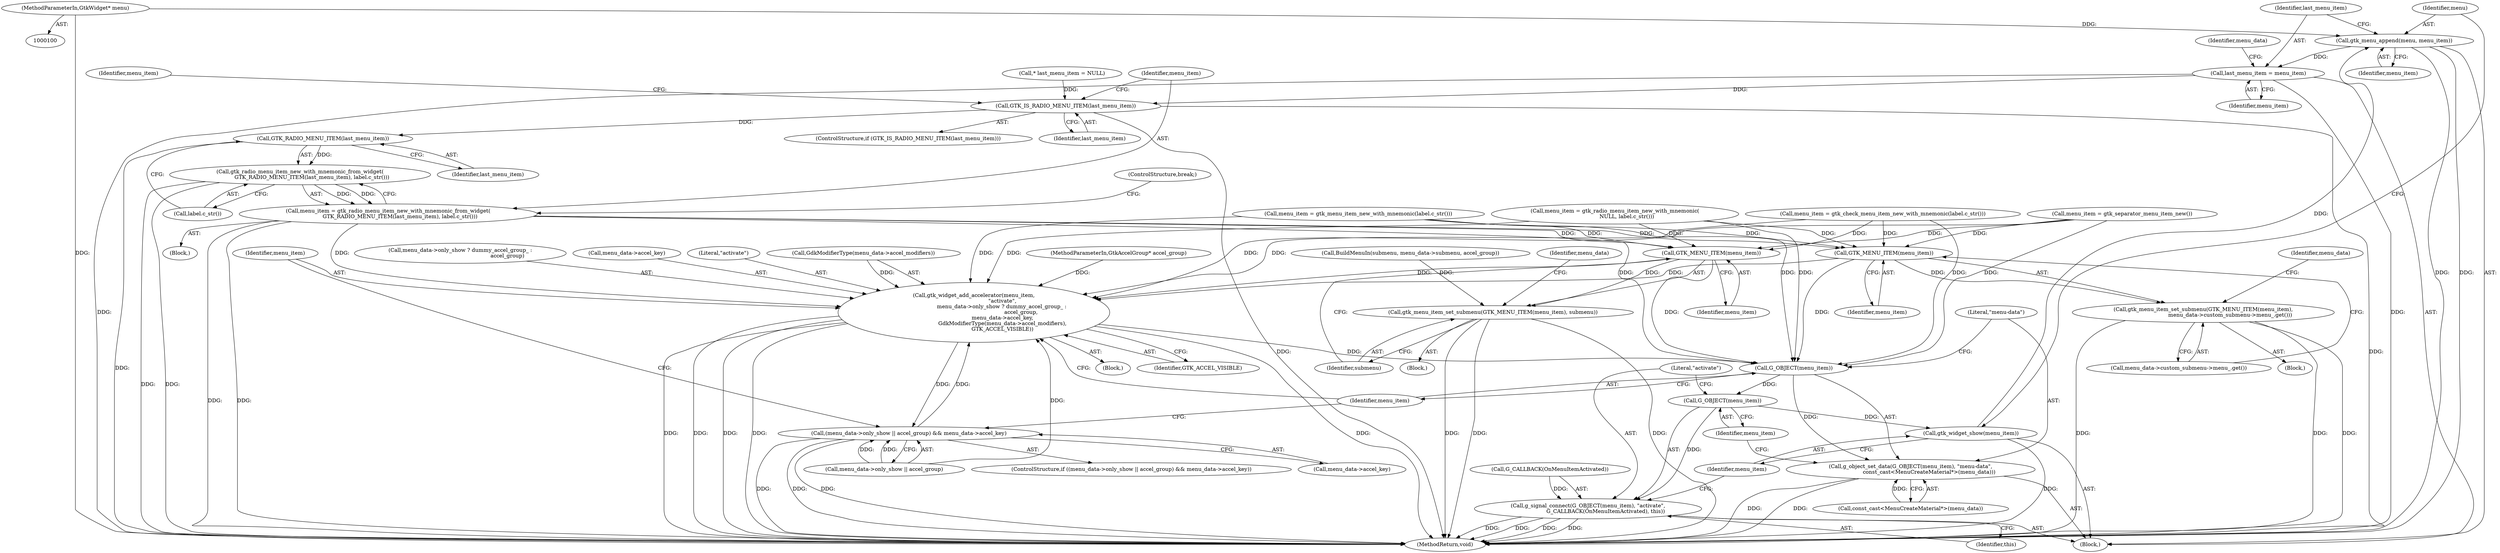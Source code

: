 digraph "0_Chrome_3290c948762c47292fb388de8318859ee22b6688@pointer" {
"1000101" [label="(MethodParameterIn,GtkWidget* menu)"];
"1000290" [label="(Call,gtk_menu_append(menu, menu_item))"];
"1000293" [label="(Call,last_menu_item = menu_item)"];
"1000178" [label="(Call,GTK_IS_RADIO_MENU_ITEM(last_menu_item))"];
"1000184" [label="(Call,GTK_RADIO_MENU_ITEM(last_menu_item))"];
"1000183" [label="(Call,gtk_radio_menu_item_new_with_mnemonic_from_widget(\n              GTK_RADIO_MENU_ITEM(last_menu_item), label.c_str()))"];
"1000181" [label="(Call,menu_item = gtk_radio_menu_item_new_with_mnemonic_from_widget(\n              GTK_RADIO_MENU_ITEM(last_menu_item), label.c_str()))"];
"1000229" [label="(Call,GTK_MENU_ITEM(menu_item))"];
"1000228" [label="(Call,gtk_menu_item_set_submenu(GTK_MENU_ITEM(menu_item), submenu))"];
"1000257" [label="(Call,gtk_widget_add_accelerator(menu_item,\n                                  \"activate\",\n                                 menu_data->only_show ? dummy_accel_group_ :\n                                                        accel_group,\n                                  menu_data->accel_key,\n                                  GdkModifierType(menu_data->accel_modifiers),\n                                  GTK_ACCEL_VISIBLE))"];
"1000247" [label="(Call,(menu_data->only_show || accel_group) && menu_data->accel_key)"];
"1000275" [label="(Call,G_OBJECT(menu_item))"];
"1000274" [label="(Call,g_object_set_data(G_OBJECT(menu_item), \"menu-data\",\n                      const_cast<MenuCreateMaterial*>(menu_data)))"];
"1000282" [label="(Call,G_OBJECT(menu_item))"];
"1000281" [label="(Call,g_signal_connect(G_OBJECT(menu_item), \"activate\",\n                     G_CALLBACK(OnMenuItemActivated), this))"];
"1000288" [label="(Call,gtk_widget_show(menu_item))"];
"1000239" [label="(Call,GTK_MENU_ITEM(menu_item))"];
"1000238" [label="(Call,gtk_menu_item_set_submenu(GTK_MENU_ITEM(menu_item),\n                                menu_data->custom_submenu->menu_.get()))"];
"1000208" [label="(Call,menu_item = gtk_menu_item_new_with_mnemonic(label.c_str()))"];
"1000177" [label="(ControlStructure,if (GTK_IS_RADIO_MENU_ITEM(last_menu_item)))"];
"1000189" [label="(Call,menu_item = gtk_radio_menu_item_new_with_mnemonic(\n              NULL, label.c_str()))"];
"1000278" [label="(Call,const_cast<MenuCreateMaterial*>(menu_data))"];
"1000283" [label="(Identifier,menu_item)"];
"1000183" [label="(Call,gtk_radio_menu_item_new_with_mnemonic_from_widget(\n              GTK_RADIO_MENU_ITEM(last_menu_item), label.c_str()))"];
"1000230" [label="(Identifier,menu_item)"];
"1000222" [label="(Call,BuildMenuIn(submenu, menu_data->submenu, accel_group))"];
"1000257" [label="(Call,gtk_widget_add_accelerator(menu_item,\n                                  \"activate\",\n                                 menu_data->only_show ? dummy_accel_group_ :\n                                                        accel_group,\n                                  menu_data->accel_key,\n                                  GdkModifierType(menu_data->accel_modifiers),\n                                  GTK_ACCEL_VISIBLE))"];
"1000241" [label="(Call,menu_data->custom_submenu->menu_.get())"];
"1000294" [label="(Identifier,last_menu_item)"];
"1000295" [label="(Identifier,menu_item)"];
"1000291" [label="(Identifier,menu)"];
"1000276" [label="(Identifier,menu_item)"];
"1000237" [label="(Block,)"];
"1000244" [label="(Identifier,menu_data)"];
"1000190" [label="(Identifier,menu_item)"];
"1000247" [label="(Call,(menu_data->only_show || accel_group) && menu_data->accel_key)"];
"1000116" [label="(Identifier,menu_data)"];
"1000117" [label="(Block,)"];
"1000288" [label="(Call,gtk_widget_show(menu_item))"];
"1000256" [label="(Block,)"];
"1000217" [label="(Block,)"];
"1000240" [label="(Identifier,menu_item)"];
"1000296" [label="(MethodReturn,void)"];
"1000103" [label="(MethodParameterIn,GtkAccelGroup* accel_group)"];
"1000179" [label="(Identifier,last_menu_item)"];
"1000250" [label="(Identifier,menu_data)"];
"1000246" [label="(ControlStructure,if ((menu_data->only_show || accel_group) && menu_data->accel_key))"];
"1000239" [label="(Call,GTK_MENU_ITEM(menu_item))"];
"1000260" [label="(Call,menu_data->only_show ? dummy_accel_group_ :\n                                                        accel_group)"];
"1000275" [label="(Call,G_OBJECT(menu_item))"];
"1000273" [label="(Identifier,GTK_ACCEL_VISIBLE)"];
"1000285" [label="(Call,G_CALLBACK(OnMenuItemActivated))"];
"1000293" [label="(Call,last_menu_item = menu_item)"];
"1000231" [label="(Identifier,submenu)"];
"1000182" [label="(Identifier,menu_item)"];
"1000281" [label="(Call,g_signal_connect(G_OBJECT(menu_item), \"activate\",\n                     G_CALLBACK(OnMenuItemActivated), this))"];
"1000238" [label="(Call,gtk_menu_item_set_submenu(GTK_MENU_ITEM(menu_item),\n                                menu_data->custom_submenu->menu_.get()))"];
"1000277" [label="(Literal,\"menu-data\")"];
"1000194" [label="(ControlStructure,break;)"];
"1000282" [label="(Call,G_OBJECT(menu_item))"];
"1000289" [label="(Identifier,menu_item)"];
"1000274" [label="(Call,g_object_set_data(G_OBJECT(menu_item), \"menu-data\",\n                      const_cast<MenuCreateMaterial*>(menu_data)))"];
"1000180" [label="(Block,)"];
"1000101" [label="(MethodParameterIn,GtkWidget* menu)"];
"1000181" [label="(Call,menu_item = gtk_radio_menu_item_new_with_mnemonic_from_widget(\n              GTK_RADIO_MENU_ITEM(last_menu_item), label.c_str()))"];
"1000228" [label="(Call,gtk_menu_item_set_submenu(GTK_MENU_ITEM(menu_item), submenu))"];
"1000258" [label="(Identifier,menu_item)"];
"1000266" [label="(Call,menu_data->accel_key)"];
"1000269" [label="(Call,GdkModifierType(menu_data->accel_modifiers))"];
"1000284" [label="(Literal,\"activate\")"];
"1000196" [label="(Call,menu_item = gtk_check_menu_item_new_with_mnemonic(label.c_str()))"];
"1000287" [label="(Identifier,this)"];
"1000178" [label="(Call,GTK_IS_RADIO_MENU_ITEM(last_menu_item))"];
"1000106" [label="(Call,* last_menu_item = NULL)"];
"1000202" [label="(Call,menu_item = gtk_separator_menu_item_new())"];
"1000253" [label="(Call,menu_data->accel_key)"];
"1000185" [label="(Identifier,last_menu_item)"];
"1000290" [label="(Call,gtk_menu_append(menu, menu_item))"];
"1000259" [label="(Literal,\"activate\")"];
"1000184" [label="(Call,GTK_RADIO_MENU_ITEM(last_menu_item))"];
"1000248" [label="(Call,menu_data->only_show || accel_group)"];
"1000186" [label="(Call,label.c_str())"];
"1000292" [label="(Identifier,menu_item)"];
"1000229" [label="(Call,GTK_MENU_ITEM(menu_item))"];
"1000101" -> "1000100"  [label="AST: "];
"1000101" -> "1000296"  [label="DDG: "];
"1000101" -> "1000290"  [label="DDG: "];
"1000290" -> "1000117"  [label="AST: "];
"1000290" -> "1000292"  [label="CFG: "];
"1000291" -> "1000290"  [label="AST: "];
"1000292" -> "1000290"  [label="AST: "];
"1000294" -> "1000290"  [label="CFG: "];
"1000290" -> "1000296"  [label="DDG: "];
"1000290" -> "1000296"  [label="DDG: "];
"1000288" -> "1000290"  [label="DDG: "];
"1000290" -> "1000293"  [label="DDG: "];
"1000293" -> "1000117"  [label="AST: "];
"1000293" -> "1000295"  [label="CFG: "];
"1000294" -> "1000293"  [label="AST: "];
"1000295" -> "1000293"  [label="AST: "];
"1000116" -> "1000293"  [label="CFG: "];
"1000293" -> "1000296"  [label="DDG: "];
"1000293" -> "1000296"  [label="DDG: "];
"1000293" -> "1000178"  [label="DDG: "];
"1000178" -> "1000177"  [label="AST: "];
"1000178" -> "1000179"  [label="CFG: "];
"1000179" -> "1000178"  [label="AST: "];
"1000182" -> "1000178"  [label="CFG: "];
"1000190" -> "1000178"  [label="CFG: "];
"1000178" -> "1000296"  [label="DDG: "];
"1000178" -> "1000296"  [label="DDG: "];
"1000106" -> "1000178"  [label="DDG: "];
"1000178" -> "1000184"  [label="DDG: "];
"1000184" -> "1000183"  [label="AST: "];
"1000184" -> "1000185"  [label="CFG: "];
"1000185" -> "1000184"  [label="AST: "];
"1000186" -> "1000184"  [label="CFG: "];
"1000184" -> "1000296"  [label="DDG: "];
"1000184" -> "1000183"  [label="DDG: "];
"1000183" -> "1000181"  [label="AST: "];
"1000183" -> "1000186"  [label="CFG: "];
"1000186" -> "1000183"  [label="AST: "];
"1000181" -> "1000183"  [label="CFG: "];
"1000183" -> "1000296"  [label="DDG: "];
"1000183" -> "1000296"  [label="DDG: "];
"1000183" -> "1000181"  [label="DDG: "];
"1000183" -> "1000181"  [label="DDG: "];
"1000181" -> "1000180"  [label="AST: "];
"1000182" -> "1000181"  [label="AST: "];
"1000194" -> "1000181"  [label="CFG: "];
"1000181" -> "1000296"  [label="DDG: "];
"1000181" -> "1000296"  [label="DDG: "];
"1000181" -> "1000229"  [label="DDG: "];
"1000181" -> "1000239"  [label="DDG: "];
"1000181" -> "1000257"  [label="DDG: "];
"1000181" -> "1000275"  [label="DDG: "];
"1000229" -> "1000228"  [label="AST: "];
"1000229" -> "1000230"  [label="CFG: "];
"1000230" -> "1000229"  [label="AST: "];
"1000231" -> "1000229"  [label="CFG: "];
"1000229" -> "1000228"  [label="DDG: "];
"1000208" -> "1000229"  [label="DDG: "];
"1000189" -> "1000229"  [label="DDG: "];
"1000202" -> "1000229"  [label="DDG: "];
"1000196" -> "1000229"  [label="DDG: "];
"1000229" -> "1000257"  [label="DDG: "];
"1000229" -> "1000275"  [label="DDG: "];
"1000228" -> "1000217"  [label="AST: "];
"1000228" -> "1000231"  [label="CFG: "];
"1000231" -> "1000228"  [label="AST: "];
"1000250" -> "1000228"  [label="CFG: "];
"1000228" -> "1000296"  [label="DDG: "];
"1000228" -> "1000296"  [label="DDG: "];
"1000228" -> "1000296"  [label="DDG: "];
"1000222" -> "1000228"  [label="DDG: "];
"1000257" -> "1000256"  [label="AST: "];
"1000257" -> "1000273"  [label="CFG: "];
"1000258" -> "1000257"  [label="AST: "];
"1000259" -> "1000257"  [label="AST: "];
"1000260" -> "1000257"  [label="AST: "];
"1000266" -> "1000257"  [label="AST: "];
"1000269" -> "1000257"  [label="AST: "];
"1000273" -> "1000257"  [label="AST: "];
"1000276" -> "1000257"  [label="CFG: "];
"1000257" -> "1000296"  [label="DDG: "];
"1000257" -> "1000296"  [label="DDG: "];
"1000257" -> "1000296"  [label="DDG: "];
"1000257" -> "1000296"  [label="DDG: "];
"1000257" -> "1000296"  [label="DDG: "];
"1000257" -> "1000247"  [label="DDG: "];
"1000208" -> "1000257"  [label="DDG: "];
"1000189" -> "1000257"  [label="DDG: "];
"1000239" -> "1000257"  [label="DDG: "];
"1000202" -> "1000257"  [label="DDG: "];
"1000196" -> "1000257"  [label="DDG: "];
"1000248" -> "1000257"  [label="DDG: "];
"1000103" -> "1000257"  [label="DDG: "];
"1000247" -> "1000257"  [label="DDG: "];
"1000269" -> "1000257"  [label="DDG: "];
"1000257" -> "1000275"  [label="DDG: "];
"1000247" -> "1000246"  [label="AST: "];
"1000247" -> "1000248"  [label="CFG: "];
"1000247" -> "1000253"  [label="CFG: "];
"1000248" -> "1000247"  [label="AST: "];
"1000253" -> "1000247"  [label="AST: "];
"1000258" -> "1000247"  [label="CFG: "];
"1000276" -> "1000247"  [label="CFG: "];
"1000247" -> "1000296"  [label="DDG: "];
"1000247" -> "1000296"  [label="DDG: "];
"1000247" -> "1000296"  [label="DDG: "];
"1000248" -> "1000247"  [label="DDG: "];
"1000248" -> "1000247"  [label="DDG: "];
"1000275" -> "1000274"  [label="AST: "];
"1000275" -> "1000276"  [label="CFG: "];
"1000276" -> "1000275"  [label="AST: "];
"1000277" -> "1000275"  [label="CFG: "];
"1000275" -> "1000274"  [label="DDG: "];
"1000208" -> "1000275"  [label="DDG: "];
"1000189" -> "1000275"  [label="DDG: "];
"1000239" -> "1000275"  [label="DDG: "];
"1000202" -> "1000275"  [label="DDG: "];
"1000196" -> "1000275"  [label="DDG: "];
"1000275" -> "1000282"  [label="DDG: "];
"1000274" -> "1000117"  [label="AST: "];
"1000274" -> "1000278"  [label="CFG: "];
"1000277" -> "1000274"  [label="AST: "];
"1000278" -> "1000274"  [label="AST: "];
"1000283" -> "1000274"  [label="CFG: "];
"1000274" -> "1000296"  [label="DDG: "];
"1000274" -> "1000296"  [label="DDG: "];
"1000278" -> "1000274"  [label="DDG: "];
"1000282" -> "1000281"  [label="AST: "];
"1000282" -> "1000283"  [label="CFG: "];
"1000283" -> "1000282"  [label="AST: "];
"1000284" -> "1000282"  [label="CFG: "];
"1000282" -> "1000281"  [label="DDG: "];
"1000282" -> "1000288"  [label="DDG: "];
"1000281" -> "1000117"  [label="AST: "];
"1000281" -> "1000287"  [label="CFG: "];
"1000284" -> "1000281"  [label="AST: "];
"1000285" -> "1000281"  [label="AST: "];
"1000287" -> "1000281"  [label="AST: "];
"1000289" -> "1000281"  [label="CFG: "];
"1000281" -> "1000296"  [label="DDG: "];
"1000281" -> "1000296"  [label="DDG: "];
"1000281" -> "1000296"  [label="DDG: "];
"1000281" -> "1000296"  [label="DDG: "];
"1000285" -> "1000281"  [label="DDG: "];
"1000288" -> "1000117"  [label="AST: "];
"1000288" -> "1000289"  [label="CFG: "];
"1000289" -> "1000288"  [label="AST: "];
"1000291" -> "1000288"  [label="CFG: "];
"1000288" -> "1000296"  [label="DDG: "];
"1000239" -> "1000238"  [label="AST: "];
"1000239" -> "1000240"  [label="CFG: "];
"1000240" -> "1000239"  [label="AST: "];
"1000241" -> "1000239"  [label="CFG: "];
"1000239" -> "1000238"  [label="DDG: "];
"1000208" -> "1000239"  [label="DDG: "];
"1000189" -> "1000239"  [label="DDG: "];
"1000202" -> "1000239"  [label="DDG: "];
"1000196" -> "1000239"  [label="DDG: "];
"1000238" -> "1000237"  [label="AST: "];
"1000238" -> "1000241"  [label="CFG: "];
"1000241" -> "1000238"  [label="AST: "];
"1000244" -> "1000238"  [label="CFG: "];
"1000238" -> "1000296"  [label="DDG: "];
"1000238" -> "1000296"  [label="DDG: "];
"1000238" -> "1000296"  [label="DDG: "];
}
